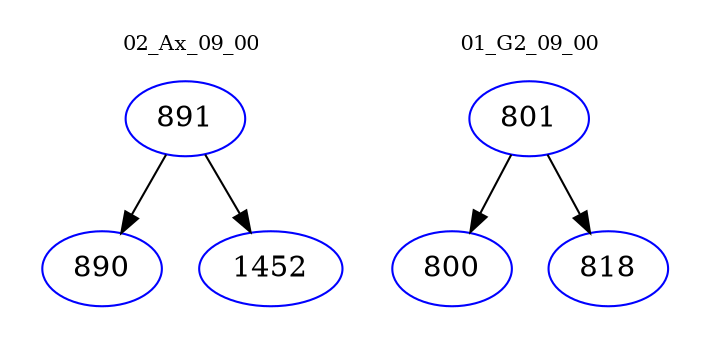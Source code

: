 digraph{
subgraph cluster_0 {
color = white
label = "02_Ax_09_00";
fontsize=10;
T0_891 [label="891", color="blue"]
T0_891 -> T0_890 [color="black"]
T0_890 [label="890", color="blue"]
T0_891 -> T0_1452 [color="black"]
T0_1452 [label="1452", color="blue"]
}
subgraph cluster_1 {
color = white
label = "01_G2_09_00";
fontsize=10;
T1_801 [label="801", color="blue"]
T1_801 -> T1_800 [color="black"]
T1_800 [label="800", color="blue"]
T1_801 -> T1_818 [color="black"]
T1_818 [label="818", color="blue"]
}
}
